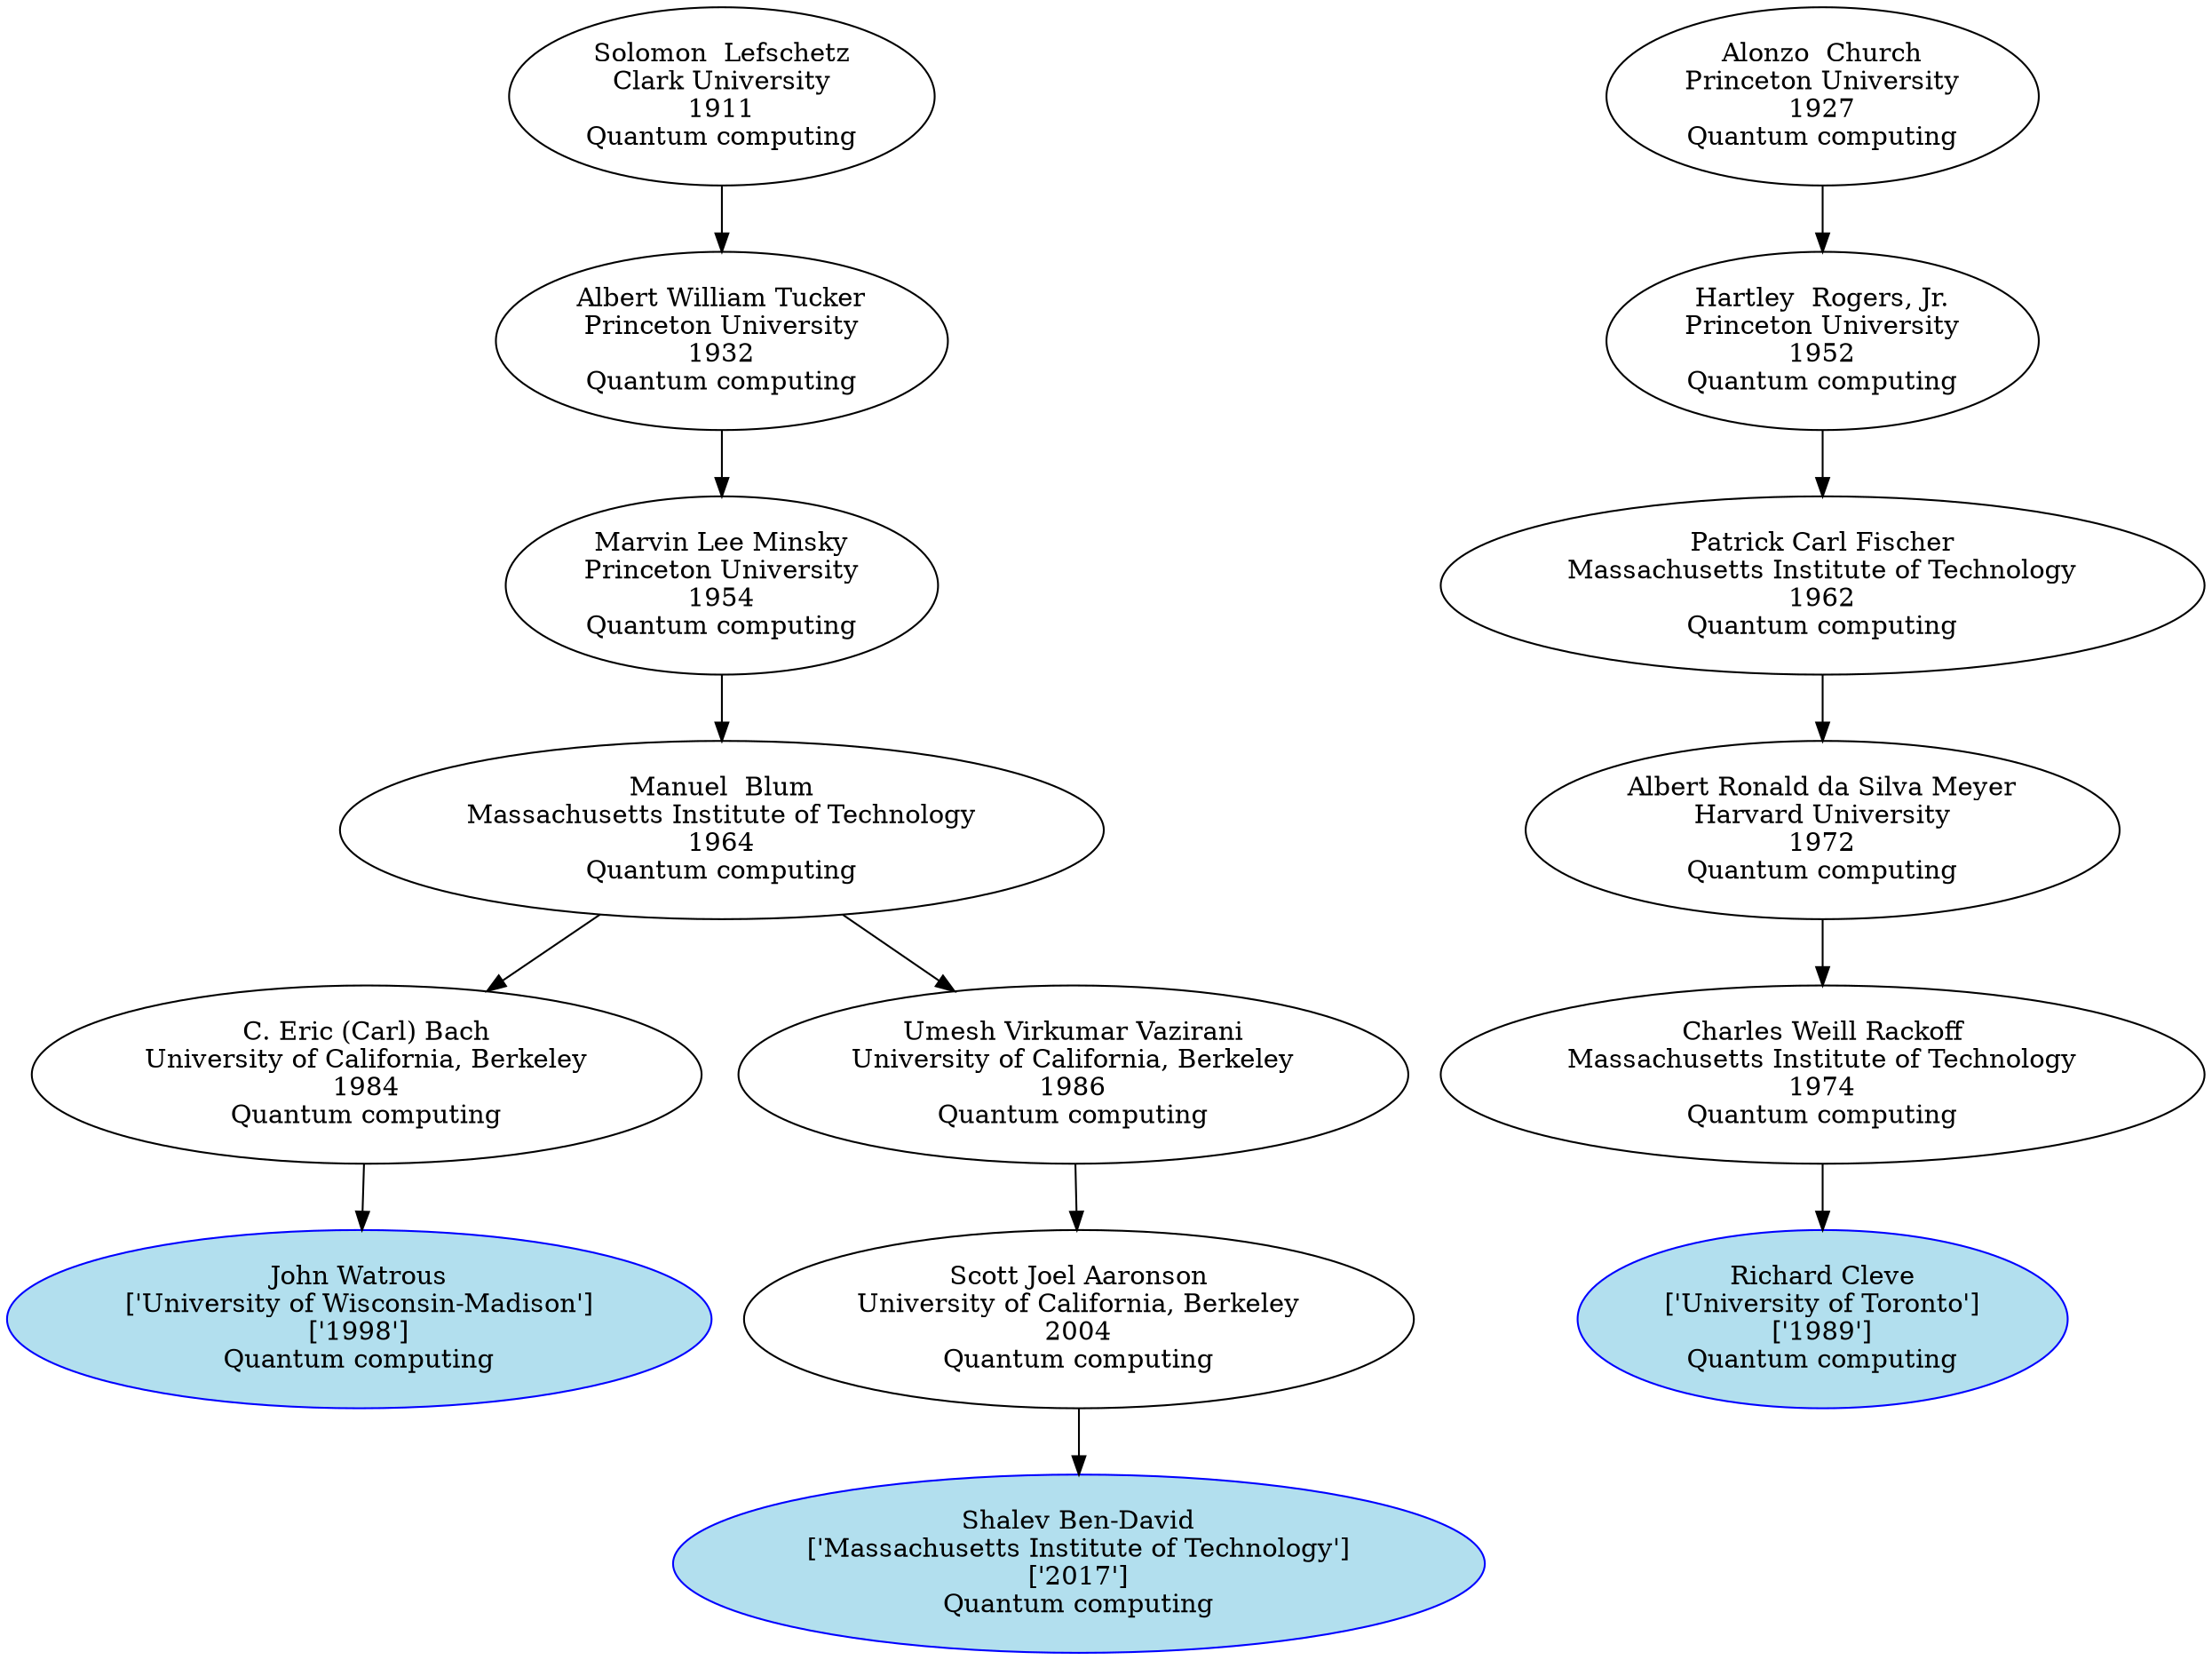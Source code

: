digraph "Academic Genealogy for Quantum computing" {
	251553 [label="Shalev Ben-David
['Massachusetts Institute of Technology']
['2017']
Quantum computing" color=blue fillcolor=lightblue2 style=filled]
	81270 [label="Richard Cleve
['University of Toronto']
['1989']
Quantum computing" color=blue fillcolor=lightblue2 style=filled]
	75330 [label="John Watrous
['University of Wisconsin-Madison']
['1998']
Quantum computing" color=blue fillcolor=lightblue2 style=filled]
	109495 [label="Scott Joel Aaronson
University of California, Berkeley
2004
Quantum computing"]
	81229 [label="Charles Weill Rackoff
Massachusetts Institute of Technology
1974
Quantum computing"]
	11563 [label="C. Eric (Carl) Bach
University of California, Berkeley
1984
Quantum computing"]
	38686 [label="Umesh Virkumar Vazirani
University of California, Berkeley
1986
Quantum computing"]
	25184 [label="Albert Ronald da Silva Meyer
Harvard University
1972
Quantum computing"]
	13373 [label="Manuel  Blum
Massachusetts Institute of Technology
1964
Quantum computing"]
	13297 [label="Patrick Carl Fischer
Massachusetts Institute of Technology
1962
Quantum computing"]
	6869 [label="Marvin Lee Minsky
Princeton University
1954
Quantum computing"]
	8021 [label="Hartley  Rogers, Jr.
Princeton University
1952
Quantum computing"]
	8581 [label="Albert William Tucker
Princeton University
1932
Quantum computing"]
	8011 [label="Alonzo  Church
Princeton University
1927
Quantum computing"]
	7461 [label="Solomon  Lefschetz
Clark University
1911
Quantum computing"]
	109495 -> 251553
	81229 -> 81270
	11563 -> 75330
	38686 -> 109495
	25184 -> 81229
	13373 -> 11563
	13373 -> 38686
	13297 -> 25184
	6869 -> 13373
	8021 -> 13297
	8581 -> 6869
	8011 -> 8021
	7461 -> 8581
}
